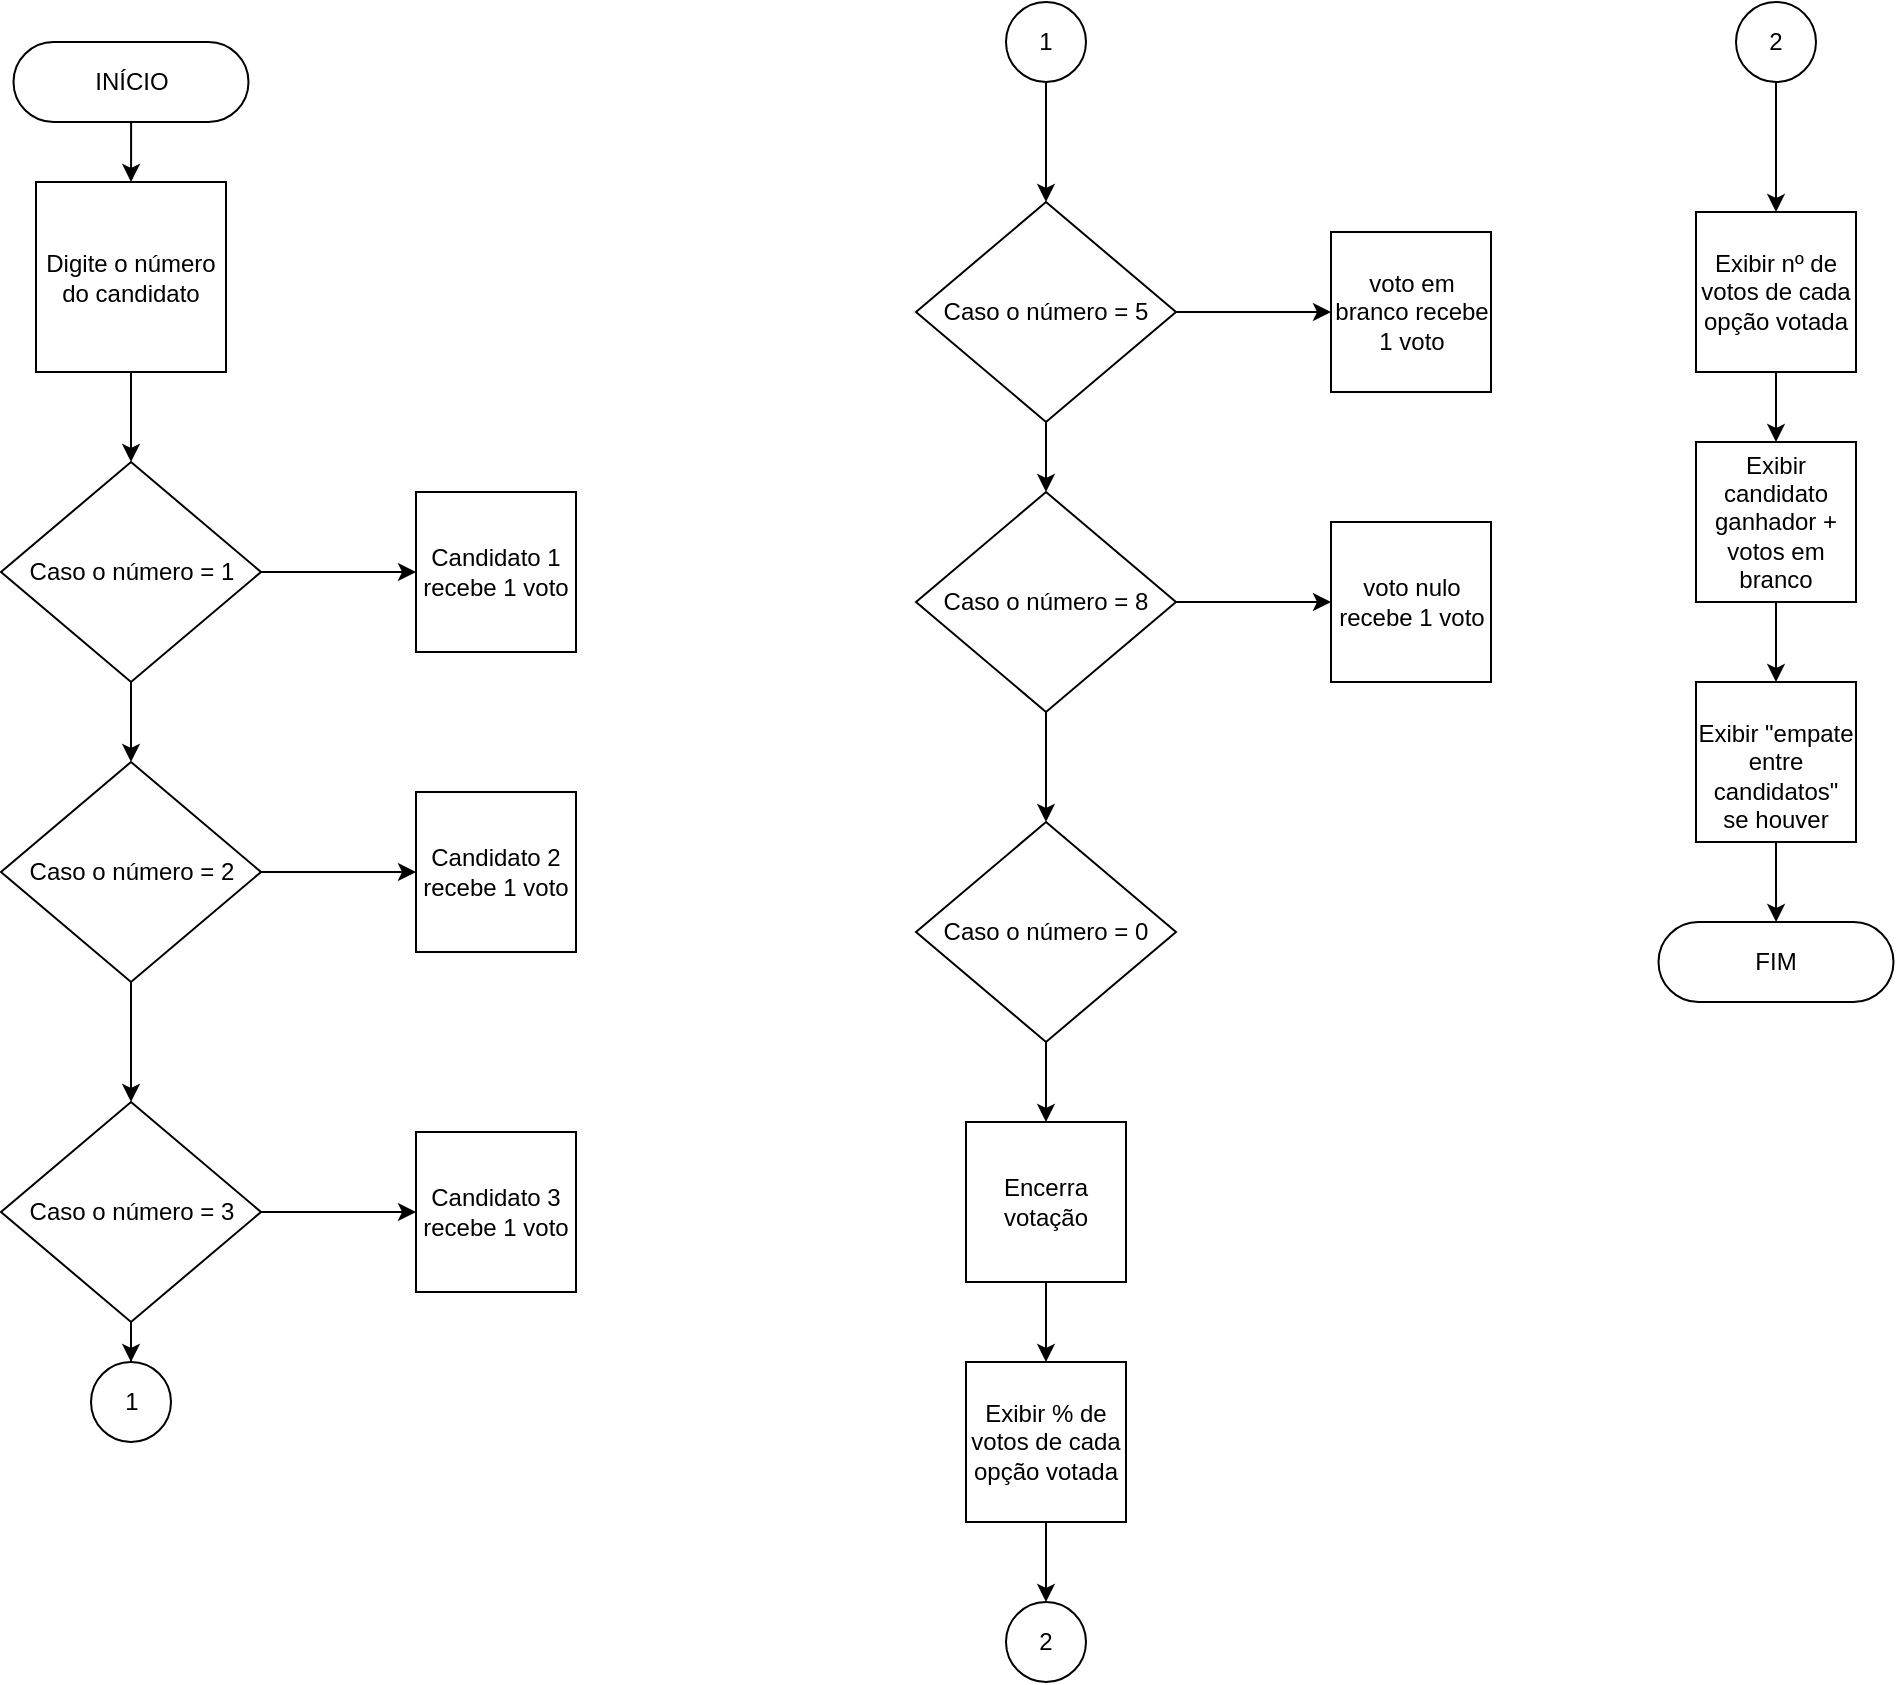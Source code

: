 <mxfile version="22.0.4" type="github">
  <diagram name="Page-1" id="74e2e168-ea6b-b213-b513-2b3c1d86103e">
    <mxGraphModel dx="1434" dy="758" grid="1" gridSize="10" guides="1" tooltips="1" connect="1" arrows="1" fold="1" page="1" pageScale="1" pageWidth="1100" pageHeight="850" background="none" math="0" shadow="0">
      <root>
        <mxCell id="0" />
        <mxCell id="1" parent="0" />
        <mxCell id="vbwBbtSfKdVoJIx_XN5K-31" value="" style="edgeStyle=orthogonalEdgeStyle;rounded=0;orthogonalLoop=1;jettySize=auto;html=1;" edge="1" parent="1" source="vbwBbtSfKdVoJIx_XN5K-3" target="vbwBbtSfKdVoJIx_XN5K-4">
          <mxGeometry relative="1" as="geometry" />
        </mxCell>
        <mxCell id="vbwBbtSfKdVoJIx_XN5K-3" value="INÍCIO" style="rounded=1;whiteSpace=wrap;html=1;arcSize=50;" vertex="1" parent="1">
          <mxGeometry x="118.75" y="70" width="117.5" height="40" as="geometry" />
        </mxCell>
        <mxCell id="vbwBbtSfKdVoJIx_XN5K-32" value="" style="edgeStyle=orthogonalEdgeStyle;rounded=0;orthogonalLoop=1;jettySize=auto;html=1;" edge="1" parent="1" source="vbwBbtSfKdVoJIx_XN5K-4" target="vbwBbtSfKdVoJIx_XN5K-8">
          <mxGeometry relative="1" as="geometry" />
        </mxCell>
        <mxCell id="vbwBbtSfKdVoJIx_XN5K-4" value="Digite o número do candidato" style="whiteSpace=wrap;html=1;aspect=fixed;" vertex="1" parent="1">
          <mxGeometry x="130" y="140" width="95" height="95" as="geometry" />
        </mxCell>
        <mxCell id="vbwBbtSfKdVoJIx_XN5K-33" value="" style="edgeStyle=orthogonalEdgeStyle;rounded=0;orthogonalLoop=1;jettySize=auto;html=1;" edge="1" parent="1" source="vbwBbtSfKdVoJIx_XN5K-8" target="vbwBbtSfKdVoJIx_XN5K-10">
          <mxGeometry relative="1" as="geometry" />
        </mxCell>
        <mxCell id="vbwBbtSfKdVoJIx_XN5K-35" value="" style="edgeStyle=orthogonalEdgeStyle;rounded=0;orthogonalLoop=1;jettySize=auto;html=1;" edge="1" parent="1" source="vbwBbtSfKdVoJIx_XN5K-8" target="vbwBbtSfKdVoJIx_XN5K-9">
          <mxGeometry relative="1" as="geometry" />
        </mxCell>
        <mxCell id="vbwBbtSfKdVoJIx_XN5K-8" value="Caso o número = 1" style="rhombus;whiteSpace=wrap;html=1;" vertex="1" parent="1">
          <mxGeometry x="112.5" y="280" width="130" height="110" as="geometry" />
        </mxCell>
        <mxCell id="vbwBbtSfKdVoJIx_XN5K-9" value="Candidato 1 recebe 1 voto" style="whiteSpace=wrap;html=1;aspect=fixed;" vertex="1" parent="1">
          <mxGeometry x="320" y="295" width="80" height="80" as="geometry" />
        </mxCell>
        <mxCell id="vbwBbtSfKdVoJIx_XN5K-34" value="" style="edgeStyle=orthogonalEdgeStyle;rounded=0;orthogonalLoop=1;jettySize=auto;html=1;" edge="1" parent="1" source="vbwBbtSfKdVoJIx_XN5K-10" target="vbwBbtSfKdVoJIx_XN5K-12">
          <mxGeometry relative="1" as="geometry" />
        </mxCell>
        <mxCell id="vbwBbtSfKdVoJIx_XN5K-36" value="" style="edgeStyle=orthogonalEdgeStyle;rounded=0;orthogonalLoop=1;jettySize=auto;html=1;" edge="1" parent="1" source="vbwBbtSfKdVoJIx_XN5K-10" target="vbwBbtSfKdVoJIx_XN5K-11">
          <mxGeometry relative="1" as="geometry" />
        </mxCell>
        <mxCell id="vbwBbtSfKdVoJIx_XN5K-10" value="Caso o número = 2" style="rhombus;whiteSpace=wrap;html=1;" vertex="1" parent="1">
          <mxGeometry x="112.5" y="430" width="130" height="110" as="geometry" />
        </mxCell>
        <mxCell id="vbwBbtSfKdVoJIx_XN5K-11" value="Candidato 2 recebe 1 voto" style="whiteSpace=wrap;html=1;aspect=fixed;" vertex="1" parent="1">
          <mxGeometry x="320" y="445" width="80" height="80" as="geometry" />
        </mxCell>
        <mxCell id="vbwBbtSfKdVoJIx_XN5K-37" value="" style="edgeStyle=orthogonalEdgeStyle;rounded=0;orthogonalLoop=1;jettySize=auto;html=1;" edge="1" parent="1" source="vbwBbtSfKdVoJIx_XN5K-12" target="vbwBbtSfKdVoJIx_XN5K-13">
          <mxGeometry relative="1" as="geometry" />
        </mxCell>
        <mxCell id="vbwBbtSfKdVoJIx_XN5K-38" value="" style="edgeStyle=orthogonalEdgeStyle;rounded=0;orthogonalLoop=1;jettySize=auto;html=1;" edge="1" parent="1" source="vbwBbtSfKdVoJIx_XN5K-12" target="vbwBbtSfKdVoJIx_XN5K-14">
          <mxGeometry relative="1" as="geometry" />
        </mxCell>
        <mxCell id="vbwBbtSfKdVoJIx_XN5K-12" value="Caso o número = 3" style="rhombus;whiteSpace=wrap;html=1;" vertex="1" parent="1">
          <mxGeometry x="112.5" y="600" width="130" height="110" as="geometry" />
        </mxCell>
        <mxCell id="vbwBbtSfKdVoJIx_XN5K-13" value="Candidato 3 recebe 1 voto" style="whiteSpace=wrap;html=1;aspect=fixed;" vertex="1" parent="1">
          <mxGeometry x="320" y="615" width="80" height="80" as="geometry" />
        </mxCell>
        <mxCell id="vbwBbtSfKdVoJIx_XN5K-14" value="1" style="ellipse;whiteSpace=wrap;html=1;aspect=fixed;" vertex="1" parent="1">
          <mxGeometry x="157.5" y="730" width="40" height="40" as="geometry" />
        </mxCell>
        <mxCell id="vbwBbtSfKdVoJIx_XN5K-39" value="" style="edgeStyle=orthogonalEdgeStyle;rounded=0;orthogonalLoop=1;jettySize=auto;html=1;" edge="1" parent="1" source="vbwBbtSfKdVoJIx_XN5K-15" target="vbwBbtSfKdVoJIx_XN5K-16">
          <mxGeometry relative="1" as="geometry" />
        </mxCell>
        <mxCell id="vbwBbtSfKdVoJIx_XN5K-15" value="1" style="ellipse;whiteSpace=wrap;html=1;aspect=fixed;" vertex="1" parent="1">
          <mxGeometry x="615" y="50" width="40" height="40" as="geometry" />
        </mxCell>
        <mxCell id="vbwBbtSfKdVoJIx_XN5K-40" value="" style="edgeStyle=orthogonalEdgeStyle;rounded=0;orthogonalLoop=1;jettySize=auto;html=1;" edge="1" parent="1" source="vbwBbtSfKdVoJIx_XN5K-16" target="vbwBbtSfKdVoJIx_XN5K-18">
          <mxGeometry relative="1" as="geometry" />
        </mxCell>
        <mxCell id="vbwBbtSfKdVoJIx_XN5K-41" value="" style="edgeStyle=orthogonalEdgeStyle;rounded=0;orthogonalLoop=1;jettySize=auto;html=1;" edge="1" parent="1" source="vbwBbtSfKdVoJIx_XN5K-16" target="vbwBbtSfKdVoJIx_XN5K-17">
          <mxGeometry relative="1" as="geometry" />
        </mxCell>
        <mxCell id="vbwBbtSfKdVoJIx_XN5K-16" value="Caso o número = 5" style="rhombus;whiteSpace=wrap;html=1;" vertex="1" parent="1">
          <mxGeometry x="570" y="150" width="130" height="110" as="geometry" />
        </mxCell>
        <mxCell id="vbwBbtSfKdVoJIx_XN5K-17" value="voto em branco recebe 1 voto" style="whiteSpace=wrap;html=1;aspect=fixed;" vertex="1" parent="1">
          <mxGeometry x="777.5" y="165" width="80" height="80" as="geometry" />
        </mxCell>
        <mxCell id="vbwBbtSfKdVoJIx_XN5K-42" value="" style="edgeStyle=orthogonalEdgeStyle;rounded=0;orthogonalLoop=1;jettySize=auto;html=1;" edge="1" parent="1" source="vbwBbtSfKdVoJIx_XN5K-18" target="vbwBbtSfKdVoJIx_XN5K-19">
          <mxGeometry relative="1" as="geometry" />
        </mxCell>
        <mxCell id="vbwBbtSfKdVoJIx_XN5K-43" value="" style="edgeStyle=orthogonalEdgeStyle;rounded=0;orthogonalLoop=1;jettySize=auto;html=1;" edge="1" parent="1" source="vbwBbtSfKdVoJIx_XN5K-18" target="vbwBbtSfKdVoJIx_XN5K-20">
          <mxGeometry relative="1" as="geometry" />
        </mxCell>
        <mxCell id="vbwBbtSfKdVoJIx_XN5K-18" value="Caso o número = 8" style="rhombus;whiteSpace=wrap;html=1;" vertex="1" parent="1">
          <mxGeometry x="570" y="295" width="130" height="110" as="geometry" />
        </mxCell>
        <mxCell id="vbwBbtSfKdVoJIx_XN5K-19" value="voto nulo recebe 1 voto" style="whiteSpace=wrap;html=1;aspect=fixed;" vertex="1" parent="1">
          <mxGeometry x="777.5" y="310" width="80" height="80" as="geometry" />
        </mxCell>
        <mxCell id="vbwBbtSfKdVoJIx_XN5K-44" value="" style="edgeStyle=orthogonalEdgeStyle;rounded=0;orthogonalLoop=1;jettySize=auto;html=1;" edge="1" parent="1" source="vbwBbtSfKdVoJIx_XN5K-20" target="vbwBbtSfKdVoJIx_XN5K-21">
          <mxGeometry relative="1" as="geometry" />
        </mxCell>
        <mxCell id="vbwBbtSfKdVoJIx_XN5K-20" value="Caso o número = 0" style="rhombus;whiteSpace=wrap;html=1;" vertex="1" parent="1">
          <mxGeometry x="570" y="460" width="130" height="110" as="geometry" />
        </mxCell>
        <mxCell id="vbwBbtSfKdVoJIx_XN5K-45" value="" style="edgeStyle=orthogonalEdgeStyle;rounded=0;orthogonalLoop=1;jettySize=auto;html=1;" edge="1" parent="1" source="vbwBbtSfKdVoJIx_XN5K-21" target="vbwBbtSfKdVoJIx_XN5K-22">
          <mxGeometry relative="1" as="geometry" />
        </mxCell>
        <mxCell id="vbwBbtSfKdVoJIx_XN5K-21" value="Encerra votação" style="whiteSpace=wrap;html=1;aspect=fixed;" vertex="1" parent="1">
          <mxGeometry x="595" y="610" width="80" height="80" as="geometry" />
        </mxCell>
        <mxCell id="vbwBbtSfKdVoJIx_XN5K-46" value="" style="edgeStyle=orthogonalEdgeStyle;rounded=0;orthogonalLoop=1;jettySize=auto;html=1;" edge="1" parent="1" source="vbwBbtSfKdVoJIx_XN5K-22" target="vbwBbtSfKdVoJIx_XN5K-24">
          <mxGeometry relative="1" as="geometry" />
        </mxCell>
        <mxCell id="vbwBbtSfKdVoJIx_XN5K-22" value="Exibir % de votos de cada opção votada" style="whiteSpace=wrap;html=1;aspect=fixed;" vertex="1" parent="1">
          <mxGeometry x="595" y="730" width="80" height="80" as="geometry" />
        </mxCell>
        <mxCell id="vbwBbtSfKdVoJIx_XN5K-24" value="2" style="ellipse;whiteSpace=wrap;html=1;aspect=fixed;" vertex="1" parent="1">
          <mxGeometry x="615" y="850" width="40" height="40" as="geometry" />
        </mxCell>
        <mxCell id="vbwBbtSfKdVoJIx_XN5K-47" value="" style="edgeStyle=orthogonalEdgeStyle;rounded=0;orthogonalLoop=1;jettySize=auto;html=1;" edge="1" parent="1" source="vbwBbtSfKdVoJIx_XN5K-25" target="vbwBbtSfKdVoJIx_XN5K-26">
          <mxGeometry relative="1" as="geometry" />
        </mxCell>
        <mxCell id="vbwBbtSfKdVoJIx_XN5K-25" value="2" style="ellipse;whiteSpace=wrap;html=1;aspect=fixed;" vertex="1" parent="1">
          <mxGeometry x="980" y="50" width="40" height="40" as="geometry" />
        </mxCell>
        <mxCell id="vbwBbtSfKdVoJIx_XN5K-48" value="" style="edgeStyle=orthogonalEdgeStyle;rounded=0;orthogonalLoop=1;jettySize=auto;html=1;" edge="1" parent="1" source="vbwBbtSfKdVoJIx_XN5K-26" target="vbwBbtSfKdVoJIx_XN5K-27">
          <mxGeometry relative="1" as="geometry" />
        </mxCell>
        <mxCell id="vbwBbtSfKdVoJIx_XN5K-26" value="Exibir nº de votos de cada opção votada" style="whiteSpace=wrap;html=1;aspect=fixed;" vertex="1" parent="1">
          <mxGeometry x="960" y="155" width="80" height="80" as="geometry" />
        </mxCell>
        <mxCell id="vbwBbtSfKdVoJIx_XN5K-49" value="" style="edgeStyle=orthogonalEdgeStyle;rounded=0;orthogonalLoop=1;jettySize=auto;html=1;" edge="1" parent="1" source="vbwBbtSfKdVoJIx_XN5K-27" target="vbwBbtSfKdVoJIx_XN5K-28">
          <mxGeometry relative="1" as="geometry" />
        </mxCell>
        <mxCell id="vbwBbtSfKdVoJIx_XN5K-27" value="Exibir candidato ganhador + votos em branco" style="whiteSpace=wrap;html=1;aspect=fixed;" vertex="1" parent="1">
          <mxGeometry x="960" y="270" width="80" height="80" as="geometry" />
        </mxCell>
        <mxCell id="vbwBbtSfKdVoJIx_XN5K-50" value="" style="edgeStyle=orthogonalEdgeStyle;rounded=0;orthogonalLoop=1;jettySize=auto;html=1;" edge="1" parent="1" source="vbwBbtSfKdVoJIx_XN5K-28" target="vbwBbtSfKdVoJIx_XN5K-29">
          <mxGeometry relative="1" as="geometry" />
        </mxCell>
        <mxCell id="vbwBbtSfKdVoJIx_XN5K-28" value="&lt;br&gt;Exibir &quot;empate entre candidatos&quot; se houver" style="whiteSpace=wrap;html=1;aspect=fixed;" vertex="1" parent="1">
          <mxGeometry x="960" y="390" width="80" height="80" as="geometry" />
        </mxCell>
        <mxCell id="vbwBbtSfKdVoJIx_XN5K-29" value="FIM" style="rounded=1;whiteSpace=wrap;html=1;arcSize=50;" vertex="1" parent="1">
          <mxGeometry x="941.25" y="510" width="117.5" height="40" as="geometry" />
        </mxCell>
      </root>
    </mxGraphModel>
  </diagram>
</mxfile>
